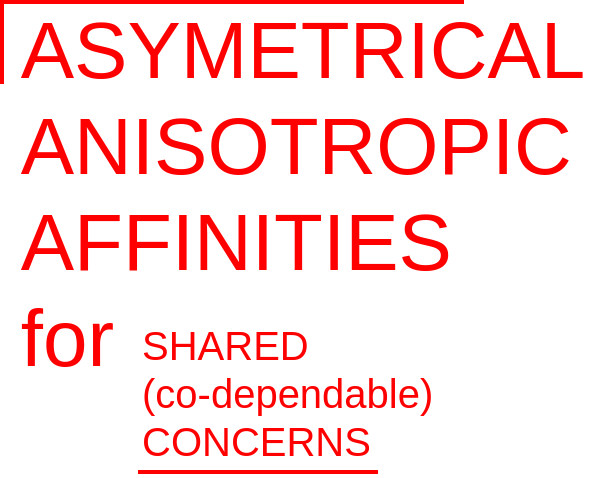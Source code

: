 <mxfile version="17.5.0" type="github">
  <diagram id="y07GLjX0IBJuWCX477fY" name="Page-1">
    <mxGraphModel dx="482" dy="739" grid="1" gridSize="10" guides="1" tooltips="1" connect="1" arrows="1" fold="1" page="1" pageScale="1" pageWidth="850" pageHeight="1100" math="0" shadow="0">
      <root>
        <mxCell id="0" />
        <mxCell id="1" parent="0" />
        <mxCell id="Qg-lYoNwTqfrgANnpyib-1" value="&lt;div style=&quot;text-align: left&quot;&gt;&lt;span style=&quot;font-size: 40px ; color: rgb(255 , 0 , 0)&quot;&gt;ASYMETRICAL&lt;/span&gt;&lt;/div&gt;&lt;font style=&quot;font-size: 40px&quot; color=&quot;#ff0000&quot;&gt;&lt;div style=&quot;text-align: left&quot;&gt;&lt;span&gt;ANISOTROPIC&lt;/span&gt;&lt;/div&gt;&lt;div style=&quot;text-align: left&quot;&gt;&lt;span&gt;AFFINITIES&lt;/span&gt;&lt;/div&gt;&lt;div style=&quot;text-align: left&quot;&gt;&lt;span&gt;for&lt;/span&gt;&lt;/div&gt;&lt;/font&gt;" style="text;html=1;align=center;verticalAlign=middle;resizable=0;points=[];autosize=1;strokeColor=none;fillColor=none;" vertex="1" parent="1">
          <mxGeometry x="100" y="220" width="300" height="70" as="geometry" />
        </mxCell>
        <mxCell id="Qg-lYoNwTqfrgANnpyib-3" value="SHARED&lt;br&gt;(co-dependable)&lt;br&gt;CONCERNS" style="text;html=1;align=left;verticalAlign=middle;resizable=0;points=[];autosize=1;strokeColor=none;fillColor=none;fontSize=20;fontColor=#FF0000;" vertex="1" parent="1">
          <mxGeometry x="168" y="315" width="160" height="80" as="geometry" />
        </mxCell>
        <mxCell id="Qg-lYoNwTqfrgANnpyib-4" value="" style="endArrow=none;html=1;rounded=0;fontSize=20;fontColor=#FF0000;strokeWidth=2;strokeColor=#FF0000;" edge="1" parent="1">
          <mxGeometry width="50" height="50" relative="1" as="geometry">
            <mxPoint x="168" y="395" as="sourcePoint" />
            <mxPoint x="288" y="395" as="targetPoint" />
          </mxGeometry>
        </mxCell>
        <mxCell id="Qg-lYoNwTqfrgANnpyib-6" value="" style="shape=partialRectangle;whiteSpace=wrap;html=1;bottom=0;right=0;fillColor=none;fontSize=20;fontColor=#FF0000;strokeWidth=2;strokeColor=#FF0000;" vertex="1" parent="1">
          <mxGeometry x="100" y="160" width="230" height="40" as="geometry" />
        </mxCell>
      </root>
    </mxGraphModel>
  </diagram>
</mxfile>

